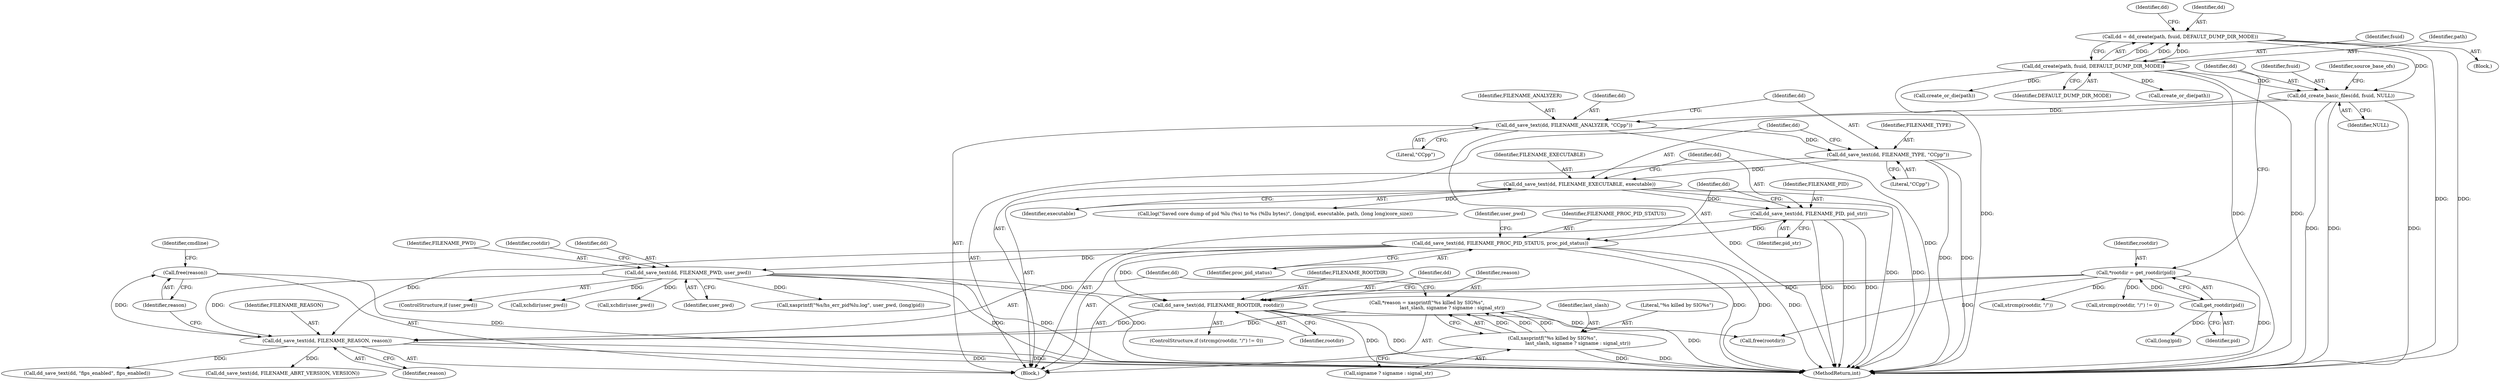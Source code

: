 digraph "0_abrt_4f2c1ddd3e3b81d2d5146b883115371f1cada9f9@API" {
"1000810" [label="(Call,free(reason))"];
"1000806" [label="(Call,dd_save_text(dd, FILENAME_REASON, reason))"];
"1000779" [label="(Call,dd_save_text(dd, FILENAME_PWD, user_pwd))"];
"1000773" [label="(Call,dd_save_text(dd, FILENAME_PROC_PID_STATUS, proc_pid_status))"];
"1000769" [label="(Call,dd_save_text(dd, FILENAME_PID, pid_str))"];
"1000765" [label="(Call,dd_save_text(dd, FILENAME_EXECUTABLE, executable))"];
"1000761" [label="(Call,dd_save_text(dd, FILENAME_TYPE, \"CCpp\"))"];
"1000757" [label="(Call,dd_save_text(dd, FILENAME_ANALYZER, \"CCpp\"))"];
"1000630" [label="(Call,dd_create_basic_files(dd, fsuid, NULL))"];
"1000616" [label="(Call,dd = dd_create(path, fsuid, DEFAULT_DUMP_DIR_MODE))"];
"1000618" [label="(Call,dd_create(path, fsuid, DEFAULT_DUMP_DIR_MODE))"];
"1000792" [label="(Call,dd_save_text(dd, FILENAME_ROOTDIR, rootdir))"];
"1000626" [label="(Call,*rootdir = get_rootdir(pid))"];
"1000628" [label="(Call,get_rootdir(pid))"];
"1000797" [label="(Call,*reason = xasprintf(\"%s killed by SIG%s\",\n                                 last_slash, signame ? signame : signal_str))"];
"1000799" [label="(Call,xasprintf(\"%s killed by SIG%s\",\n                                 last_slash, signame ? signame : signal_str))"];
"1000786" [label="(ControlStructure,if (strcmp(rootdir, \"/\") != 0))"];
"1000799" [label="(Call,xasprintf(\"%s killed by SIG%s\",\n                                 last_slash, signame ? signame : signal_str))"];
"1000761" [label="(Call,dd_save_text(dd, FILENAME_TYPE, \"CCpp\"))"];
"1000629" [label="(Identifier,pid)"];
"1000758" [label="(Identifier,dd)"];
"1000769" [label="(Call,dd_save_text(dd, FILENAME_PID, pid_str))"];
"1000795" [label="(Identifier,rootdir)"];
"1000784" [label="(Identifier,rootdir)"];
"1000770" [label="(Identifier,dd)"];
"1000801" [label="(Identifier,last_slash)"];
"1000800" [label="(Literal,\"%s killed by SIG%s\")"];
"1000858" [label="(Call,create_or_die(path))"];
"1000777" [label="(ControlStructure,if (user_pwd))"];
"1000626" [label="(Call,*rootdir = get_rootdir(pid))"];
"1000926" [label="(Call,xchdir(user_pwd))"];
"1001103" [label="(Call,free(rootdir))"];
"1000641" [label="(Call,(long)pid)"];
"1000627" [label="(Identifier,rootdir)"];
"1000810" [label="(Call,free(reason))"];
"1000623" [label="(Identifier,dd)"];
"1000768" [label="(Identifier,executable)"];
"1000840" [label="(Call,dd_save_text(dd, \"fips_enabled\", fips_enabled))"];
"1000811" [label="(Identifier,reason)"];
"1000780" [label="(Identifier,dd)"];
"1000809" [label="(Identifier,reason)"];
"1000806" [label="(Call,dd_save_text(dd, FILENAME_REASON, reason))"];
"1000807" [label="(Identifier,dd)"];
"1000757" [label="(Call,dd_save_text(dd, FILENAME_ANALYZER, \"CCpp\"))"];
"1000760" [label="(Literal,\"CCpp\")"];
"1000632" [label="(Identifier,fsuid)"];
"1000788" [label="(Call,strcmp(rootdir, \"/\"))"];
"1000776" [label="(Identifier,proc_pid_status)"];
"1000630" [label="(Call,dd_create_basic_files(dd, fsuid, NULL))"];
"1000956" [label="(Call,xchdir(user_pwd))"];
"1000765" [label="(Call,dd_save_text(dd, FILENAME_EXECUTABLE, executable))"];
"1000145" [label="(Block,)"];
"1000814" [label="(Identifier,cmdline)"];
"1000771" [label="(Identifier,FILENAME_PID)"];
"1001065" [label="(Call,log(\"Saved core dump of pid %lu (%s) to %s (%llu bytes)\", (long)pid, executable, path, (long long)core_size))"];
"1000618" [label="(Call,dd_create(path, fsuid, DEFAULT_DUMP_DIR_MODE))"];
"1000620" [label="(Identifier,fsuid)"];
"1000773" [label="(Call,dd_save_text(dd, FILENAME_PROC_PID_STATUS, proc_pid_status))"];
"1000792" [label="(Call,dd_save_text(dd, FILENAME_ROOTDIR, rootdir))"];
"1001171" [label="(MethodReturn,int)"];
"1000621" [label="(Identifier,DEFAULT_DUMP_DIR_MODE)"];
"1000782" [label="(Identifier,user_pwd)"];
"1000781" [label="(Identifier,FILENAME_PWD)"];
"1000762" [label="(Identifier,dd)"];
"1000775" [label="(Identifier,FILENAME_PROC_PID_STATUS)"];
"1000808" [label="(Identifier,FILENAME_REASON)"];
"1000787" [label="(Call,strcmp(rootdir, \"/\") != 0)"];
"1000764" [label="(Literal,\"CCpp\")"];
"1000619" [label="(Identifier,path)"];
"1000616" [label="(Call,dd = dd_create(path, fsuid, DEFAULT_DUMP_DIR_MODE))"];
"1000772" [label="(Identifier,pid_str)"];
"1000774" [label="(Identifier,dd)"];
"1000794" [label="(Identifier,FILENAME_ROOTDIR)"];
"1000763" [label="(Identifier,FILENAME_TYPE)"];
"1000624" [label="(Block,)"];
"1000793" [label="(Identifier,dd)"];
"1000802" [label="(Call,signame ? signame : signal_str)"];
"1000846" [label="(Call,dd_save_text(dd, FILENAME_ABRT_VERSION, VERSION))"];
"1000631" [label="(Identifier,dd)"];
"1000633" [label="(Identifier,NULL)"];
"1000617" [label="(Identifier,dd)"];
"1000767" [label="(Identifier,FILENAME_EXECUTABLE)"];
"1000892" [label="(Call,create_or_die(path))"];
"1000779" [label="(Call,dd_save_text(dd, FILENAME_PWD, user_pwd))"];
"1000637" [label="(Identifier,source_base_ofs)"];
"1000628" [label="(Call,get_rootdir(pid))"];
"1000798" [label="(Identifier,reason)"];
"1000984" [label="(Call,xasprintf(\"%s/hs_err_pid%lu.log\", user_pwd, (long)pid))"];
"1000778" [label="(Identifier,user_pwd)"];
"1000759" [label="(Identifier,FILENAME_ANALYZER)"];
"1000797" [label="(Call,*reason = xasprintf(\"%s killed by SIG%s\",\n                                 last_slash, signame ? signame : signal_str))"];
"1000766" [label="(Identifier,dd)"];
"1000810" -> "1000624"  [label="AST: "];
"1000810" -> "1000811"  [label="CFG: "];
"1000811" -> "1000810"  [label="AST: "];
"1000814" -> "1000810"  [label="CFG: "];
"1000810" -> "1001171"  [label="DDG: "];
"1000806" -> "1000810"  [label="DDG: "];
"1000806" -> "1000624"  [label="AST: "];
"1000806" -> "1000809"  [label="CFG: "];
"1000807" -> "1000806"  [label="AST: "];
"1000808" -> "1000806"  [label="AST: "];
"1000809" -> "1000806"  [label="AST: "];
"1000811" -> "1000806"  [label="CFG: "];
"1000806" -> "1001171"  [label="DDG: "];
"1000806" -> "1001171"  [label="DDG: "];
"1000779" -> "1000806"  [label="DDG: "];
"1000792" -> "1000806"  [label="DDG: "];
"1000773" -> "1000806"  [label="DDG: "];
"1000797" -> "1000806"  [label="DDG: "];
"1000806" -> "1000840"  [label="DDG: "];
"1000806" -> "1000846"  [label="DDG: "];
"1000779" -> "1000777"  [label="AST: "];
"1000779" -> "1000782"  [label="CFG: "];
"1000780" -> "1000779"  [label="AST: "];
"1000781" -> "1000779"  [label="AST: "];
"1000782" -> "1000779"  [label="AST: "];
"1000784" -> "1000779"  [label="CFG: "];
"1000779" -> "1001171"  [label="DDG: "];
"1000779" -> "1001171"  [label="DDG: "];
"1000779" -> "1001171"  [label="DDG: "];
"1000773" -> "1000779"  [label="DDG: "];
"1000779" -> "1000792"  [label="DDG: "];
"1000779" -> "1000926"  [label="DDG: "];
"1000779" -> "1000956"  [label="DDG: "];
"1000779" -> "1000984"  [label="DDG: "];
"1000773" -> "1000624"  [label="AST: "];
"1000773" -> "1000776"  [label="CFG: "];
"1000774" -> "1000773"  [label="AST: "];
"1000775" -> "1000773"  [label="AST: "];
"1000776" -> "1000773"  [label="AST: "];
"1000778" -> "1000773"  [label="CFG: "];
"1000773" -> "1001171"  [label="DDG: "];
"1000773" -> "1001171"  [label="DDG: "];
"1000773" -> "1001171"  [label="DDG: "];
"1000769" -> "1000773"  [label="DDG: "];
"1000773" -> "1000792"  [label="DDG: "];
"1000769" -> "1000624"  [label="AST: "];
"1000769" -> "1000772"  [label="CFG: "];
"1000770" -> "1000769"  [label="AST: "];
"1000771" -> "1000769"  [label="AST: "];
"1000772" -> "1000769"  [label="AST: "];
"1000774" -> "1000769"  [label="CFG: "];
"1000769" -> "1001171"  [label="DDG: "];
"1000769" -> "1001171"  [label="DDG: "];
"1000769" -> "1001171"  [label="DDG: "];
"1000765" -> "1000769"  [label="DDG: "];
"1000765" -> "1000624"  [label="AST: "];
"1000765" -> "1000768"  [label="CFG: "];
"1000766" -> "1000765"  [label="AST: "];
"1000767" -> "1000765"  [label="AST: "];
"1000768" -> "1000765"  [label="AST: "];
"1000770" -> "1000765"  [label="CFG: "];
"1000765" -> "1001171"  [label="DDG: "];
"1000765" -> "1001171"  [label="DDG: "];
"1000761" -> "1000765"  [label="DDG: "];
"1000765" -> "1001065"  [label="DDG: "];
"1000761" -> "1000624"  [label="AST: "];
"1000761" -> "1000764"  [label="CFG: "];
"1000762" -> "1000761"  [label="AST: "];
"1000763" -> "1000761"  [label="AST: "];
"1000764" -> "1000761"  [label="AST: "];
"1000766" -> "1000761"  [label="CFG: "];
"1000761" -> "1001171"  [label="DDG: "];
"1000761" -> "1001171"  [label="DDG: "];
"1000757" -> "1000761"  [label="DDG: "];
"1000757" -> "1000624"  [label="AST: "];
"1000757" -> "1000760"  [label="CFG: "];
"1000758" -> "1000757"  [label="AST: "];
"1000759" -> "1000757"  [label="AST: "];
"1000760" -> "1000757"  [label="AST: "];
"1000762" -> "1000757"  [label="CFG: "];
"1000757" -> "1001171"  [label="DDG: "];
"1000757" -> "1001171"  [label="DDG: "];
"1000630" -> "1000757"  [label="DDG: "];
"1000630" -> "1000624"  [label="AST: "];
"1000630" -> "1000633"  [label="CFG: "];
"1000631" -> "1000630"  [label="AST: "];
"1000632" -> "1000630"  [label="AST: "];
"1000633" -> "1000630"  [label="AST: "];
"1000637" -> "1000630"  [label="CFG: "];
"1000630" -> "1001171"  [label="DDG: "];
"1000630" -> "1001171"  [label="DDG: "];
"1000630" -> "1001171"  [label="DDG: "];
"1000616" -> "1000630"  [label="DDG: "];
"1000618" -> "1000630"  [label="DDG: "];
"1000616" -> "1000145"  [label="AST: "];
"1000616" -> "1000618"  [label="CFG: "];
"1000617" -> "1000616"  [label="AST: "];
"1000618" -> "1000616"  [label="AST: "];
"1000623" -> "1000616"  [label="CFG: "];
"1000616" -> "1001171"  [label="DDG: "];
"1000616" -> "1001171"  [label="DDG: "];
"1000618" -> "1000616"  [label="DDG: "];
"1000618" -> "1000616"  [label="DDG: "];
"1000618" -> "1000616"  [label="DDG: "];
"1000618" -> "1000621"  [label="CFG: "];
"1000619" -> "1000618"  [label="AST: "];
"1000620" -> "1000618"  [label="AST: "];
"1000621" -> "1000618"  [label="AST: "];
"1000618" -> "1001171"  [label="DDG: "];
"1000618" -> "1001171"  [label="DDG: "];
"1000618" -> "1001171"  [label="DDG: "];
"1000618" -> "1000858"  [label="DDG: "];
"1000618" -> "1000892"  [label="DDG: "];
"1000792" -> "1000786"  [label="AST: "];
"1000792" -> "1000795"  [label="CFG: "];
"1000793" -> "1000792"  [label="AST: "];
"1000794" -> "1000792"  [label="AST: "];
"1000795" -> "1000792"  [label="AST: "];
"1000798" -> "1000792"  [label="CFG: "];
"1000792" -> "1001171"  [label="DDG: "];
"1000792" -> "1001171"  [label="DDG: "];
"1000626" -> "1000792"  [label="DDG: "];
"1000792" -> "1001103"  [label="DDG: "];
"1000626" -> "1000624"  [label="AST: "];
"1000626" -> "1000628"  [label="CFG: "];
"1000627" -> "1000626"  [label="AST: "];
"1000628" -> "1000626"  [label="AST: "];
"1000631" -> "1000626"  [label="CFG: "];
"1000626" -> "1001171"  [label="DDG: "];
"1000628" -> "1000626"  [label="DDG: "];
"1000626" -> "1000787"  [label="DDG: "];
"1000626" -> "1000788"  [label="DDG: "];
"1000626" -> "1001103"  [label="DDG: "];
"1000628" -> "1000629"  [label="CFG: "];
"1000629" -> "1000628"  [label="AST: "];
"1000628" -> "1000641"  [label="DDG: "];
"1000797" -> "1000624"  [label="AST: "];
"1000797" -> "1000799"  [label="CFG: "];
"1000798" -> "1000797"  [label="AST: "];
"1000799" -> "1000797"  [label="AST: "];
"1000807" -> "1000797"  [label="CFG: "];
"1000797" -> "1001171"  [label="DDG: "];
"1000799" -> "1000797"  [label="DDG: "];
"1000799" -> "1000797"  [label="DDG: "];
"1000799" -> "1000797"  [label="DDG: "];
"1000799" -> "1000802"  [label="CFG: "];
"1000800" -> "1000799"  [label="AST: "];
"1000801" -> "1000799"  [label="AST: "];
"1000802" -> "1000799"  [label="AST: "];
"1000799" -> "1001171"  [label="DDG: "];
"1000799" -> "1001171"  [label="DDG: "];
}
